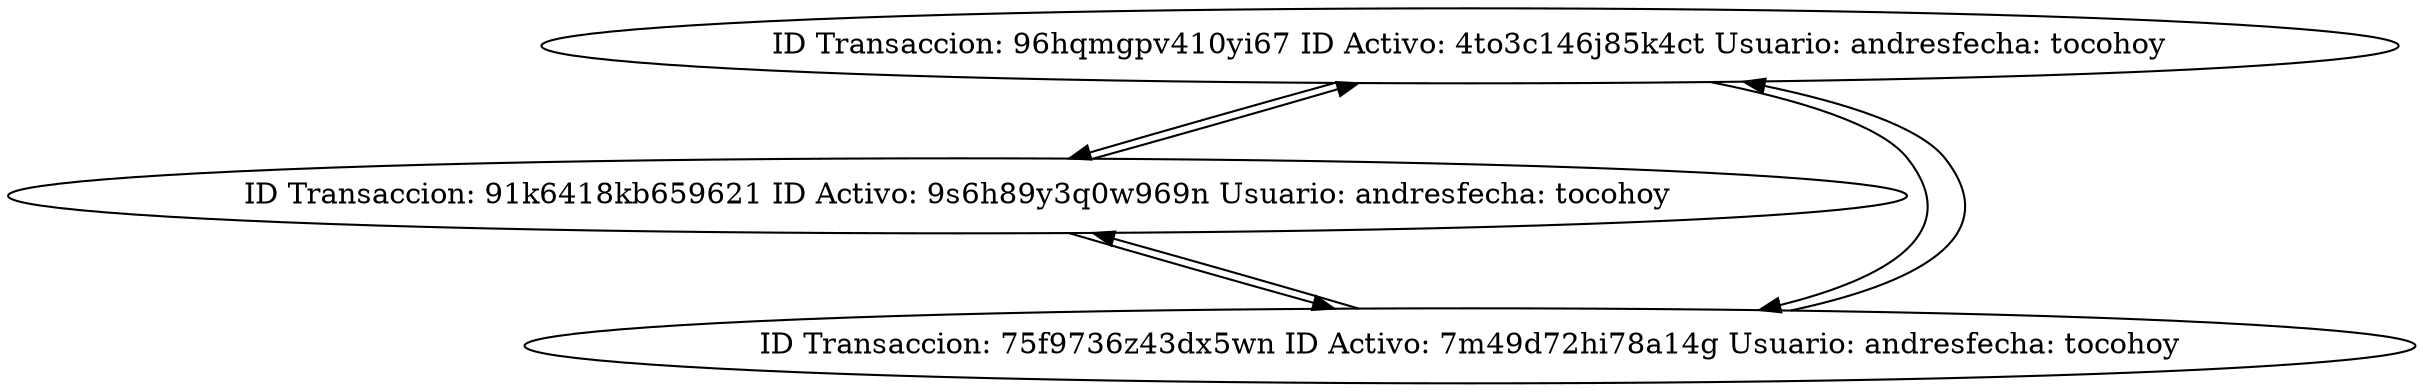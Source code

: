 digraph G{
andres96hqmgpv410yi67[label="ID Transaccion: 96hqmgpv410yi67 ID Activo: 4to3c146j85k4ct Usuario: andresfecha: tocohoy"]
andres96hqmgpv410yi67->andres91k6418kb659621
andres96hqmgpv410yi67->andres75f9736z43dx5wn
andres75f9736z43dx5wn[label="ID Transaccion: 75f9736z43dx5wn ID Activo: 7m49d72hi78a14g Usuario: andresfecha: tocohoy"]
andres75f9736z43dx5wn->andres96hqmgpv410yi67
andres75f9736z43dx5wn->andres91k6418kb659621
andres91k6418kb659621[label="ID Transaccion: 91k6418kb659621 ID Activo: 9s6h89y3q0w969n Usuario: andresfecha: tocohoy"]
andres91k6418kb659621->andres75f9736z43dx5wn
andres91k6418kb659621->andres96hqmgpv410yi67
}